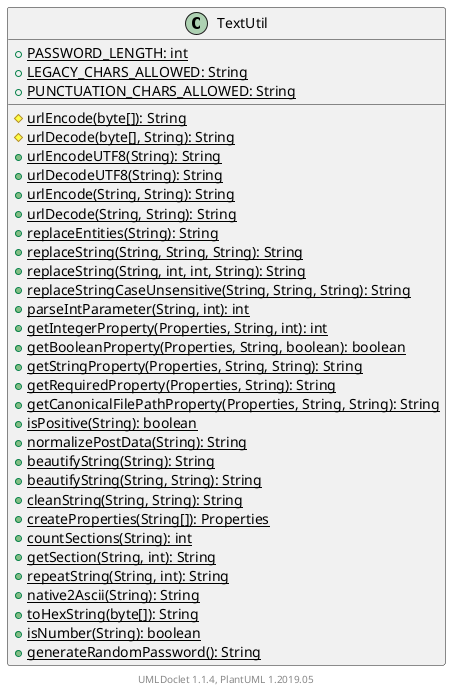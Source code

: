 @startuml

    class TextUtil [[TextUtil.html]] {
        {static} +PASSWORD_LENGTH: int
        {static} +LEGACY_CHARS_ALLOWED: String
        {static} +PUNCTUATION_CHARS_ALLOWED: String
        {static} #urlEncode(byte[]): String
        {static} #urlDecode(byte[], String): String
        {static} +urlEncodeUTF8(String): String
        {static} +urlDecodeUTF8(String): String
        {static} +urlEncode(String, String): String
        {static} +urlDecode(String, String): String
        {static} +replaceEntities(String): String
        {static} +replaceString(String, String, String): String
        {static} +replaceString(String, int, int, String): String
        {static} +replaceStringCaseUnsensitive(String, String, String): String
        {static} +parseIntParameter(String, int): int
        {static} +getIntegerProperty(Properties, String, int): int
        {static} +getBooleanProperty(Properties, String, boolean): boolean
        {static} +getStringProperty(Properties, String, String): String
        {static} +getRequiredProperty(Properties, String): String
        {static} +getCanonicalFilePathProperty(Properties, String, String): String
        {static} +isPositive(String): boolean
        {static} +normalizePostData(String): String
        {static} +beautifyString(String): String
        {static} +beautifyString(String, String): String
        {static} +cleanString(String, String): String
        {static} +createProperties(String[]): Properties
        {static} +countSections(String): int
        {static} +getSection(String, int): String
        {static} +repeatString(String, int): String
        {static} +native2Ascii(String): String
        {static} +toHexString(byte[]): String
        {static} +isNumber(String): boolean
        {static} +generateRandomPassword(): String
    }


    center footer UMLDoclet 1.1.4, PlantUML 1.2019.05
@enduml
